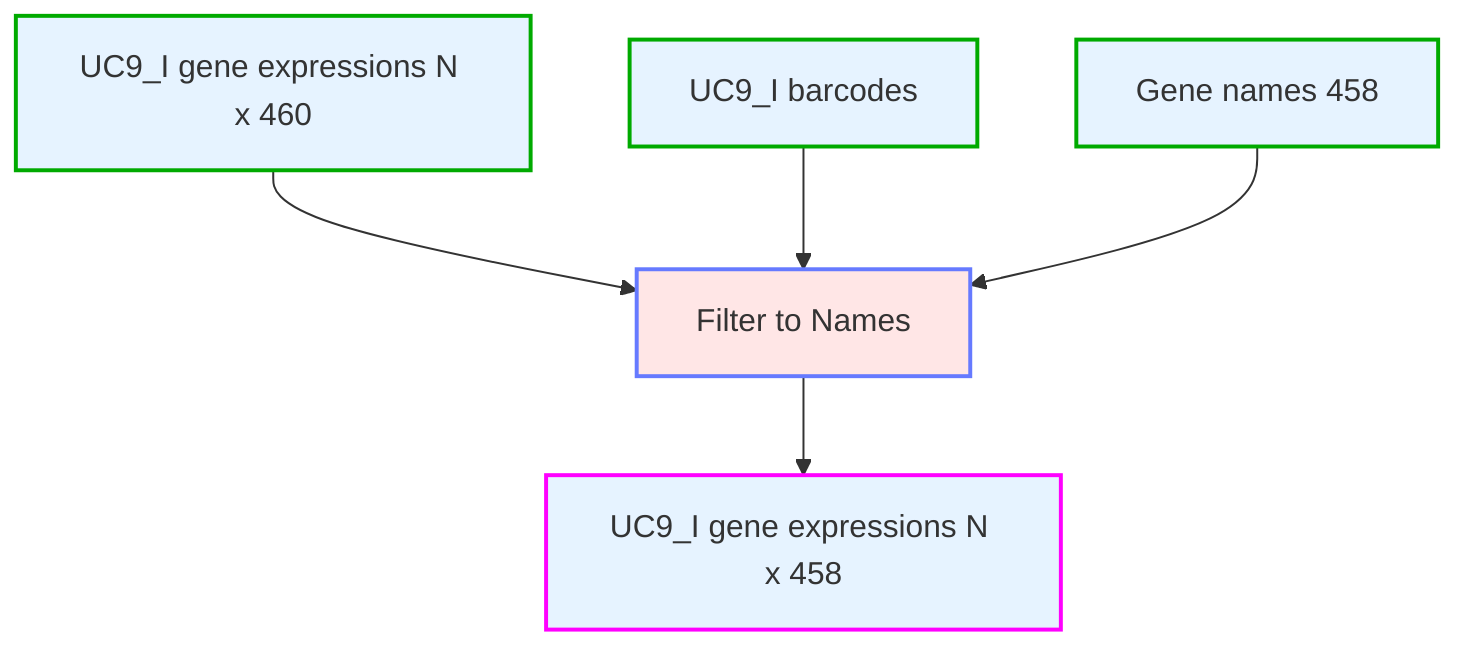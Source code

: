 %%{init: {'themeVariables': {'nodeTextColor':'#000'}}}%%
flowchart TD
    classDef data fill:#e6f3ff,stroke:#66b3ff,stroke-width:2px
    classDef op fill:#ffe6e6,stroke:#667aff,stroke-width:2px,shape:round-rect
    classDef inputData fill:#e6f3ff,stroke:#00AA00,stroke-width:2px
    classDef outputData fill:#e6f3ff,stroke:#FF00FF,stroke-width:2px
    classDef outputMetric fill:#e6f3ff,stroke:#FFFF00,stroke-width:2px

    data17["Gene names 458"]:::inputData
    data23["UC9_I barcodes"]:::inputData
    data6["UC9_I gene expressions N x 460"]:::inputData
    data6 & data23 & data17--> op4["Filter to Names"]:::op
    op4 --> data7["UC9_I gene expressions N x 458"]:::outputData
